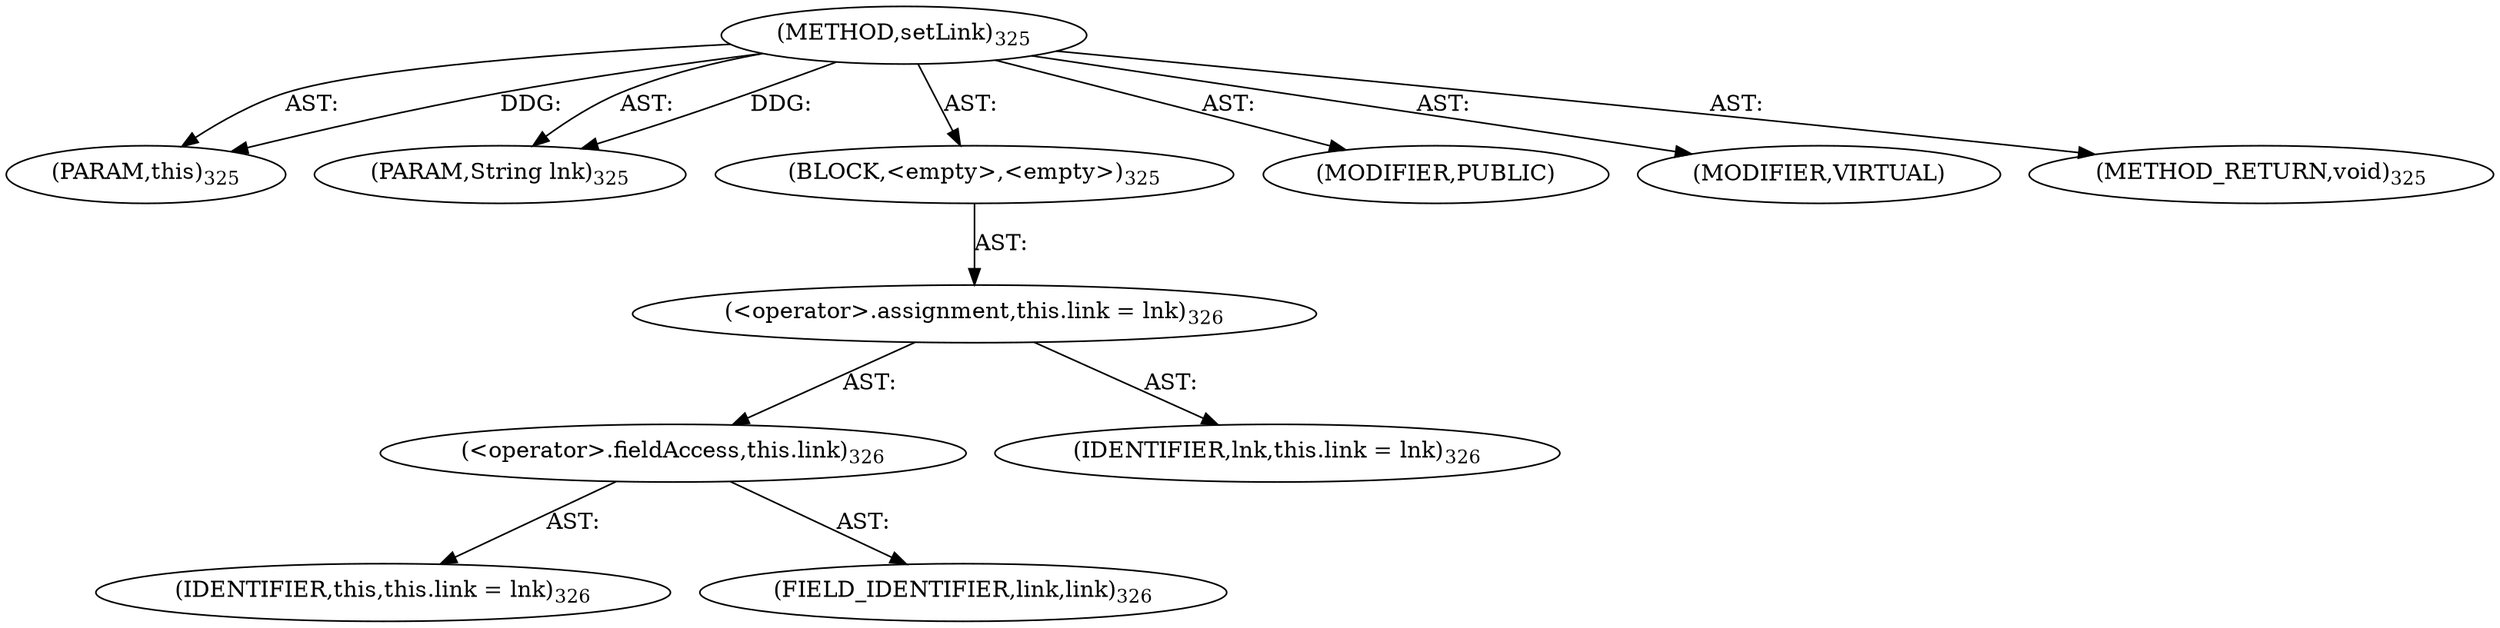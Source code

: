 digraph "setLink" {  
"111669149701" [label = <(METHOD,setLink)<SUB>325</SUB>> ]
"115964116996" [label = <(PARAM,this)<SUB>325</SUB>> ]
"115964117008" [label = <(PARAM,String lnk)<SUB>325</SUB>> ]
"25769803806" [label = <(BLOCK,&lt;empty&gt;,&lt;empty&gt;)<SUB>325</SUB>> ]
"30064771217" [label = <(&lt;operator&gt;.assignment,this.link = lnk)<SUB>326</SUB>> ]
"30064771218" [label = <(&lt;operator&gt;.fieldAccess,this.link)<SUB>326</SUB>> ]
"68719476752" [label = <(IDENTIFIER,this,this.link = lnk)<SUB>326</SUB>> ]
"55834574884" [label = <(FIELD_IDENTIFIER,link,link)<SUB>326</SUB>> ]
"68719476868" [label = <(IDENTIFIER,lnk,this.link = lnk)<SUB>326</SUB>> ]
"133143986193" [label = <(MODIFIER,PUBLIC)> ]
"133143986194" [label = <(MODIFIER,VIRTUAL)> ]
"128849018885" [label = <(METHOD_RETURN,void)<SUB>325</SUB>> ]
  "111669149701" -> "115964116996"  [ label = "AST: "] 
  "111669149701" -> "115964117008"  [ label = "AST: "] 
  "111669149701" -> "25769803806"  [ label = "AST: "] 
  "111669149701" -> "133143986193"  [ label = "AST: "] 
  "111669149701" -> "133143986194"  [ label = "AST: "] 
  "111669149701" -> "128849018885"  [ label = "AST: "] 
  "25769803806" -> "30064771217"  [ label = "AST: "] 
  "30064771217" -> "30064771218"  [ label = "AST: "] 
  "30064771217" -> "68719476868"  [ label = "AST: "] 
  "30064771218" -> "68719476752"  [ label = "AST: "] 
  "30064771218" -> "55834574884"  [ label = "AST: "] 
  "111669149701" -> "115964116996"  [ label = "DDG: "] 
  "111669149701" -> "115964117008"  [ label = "DDG: "] 
}
